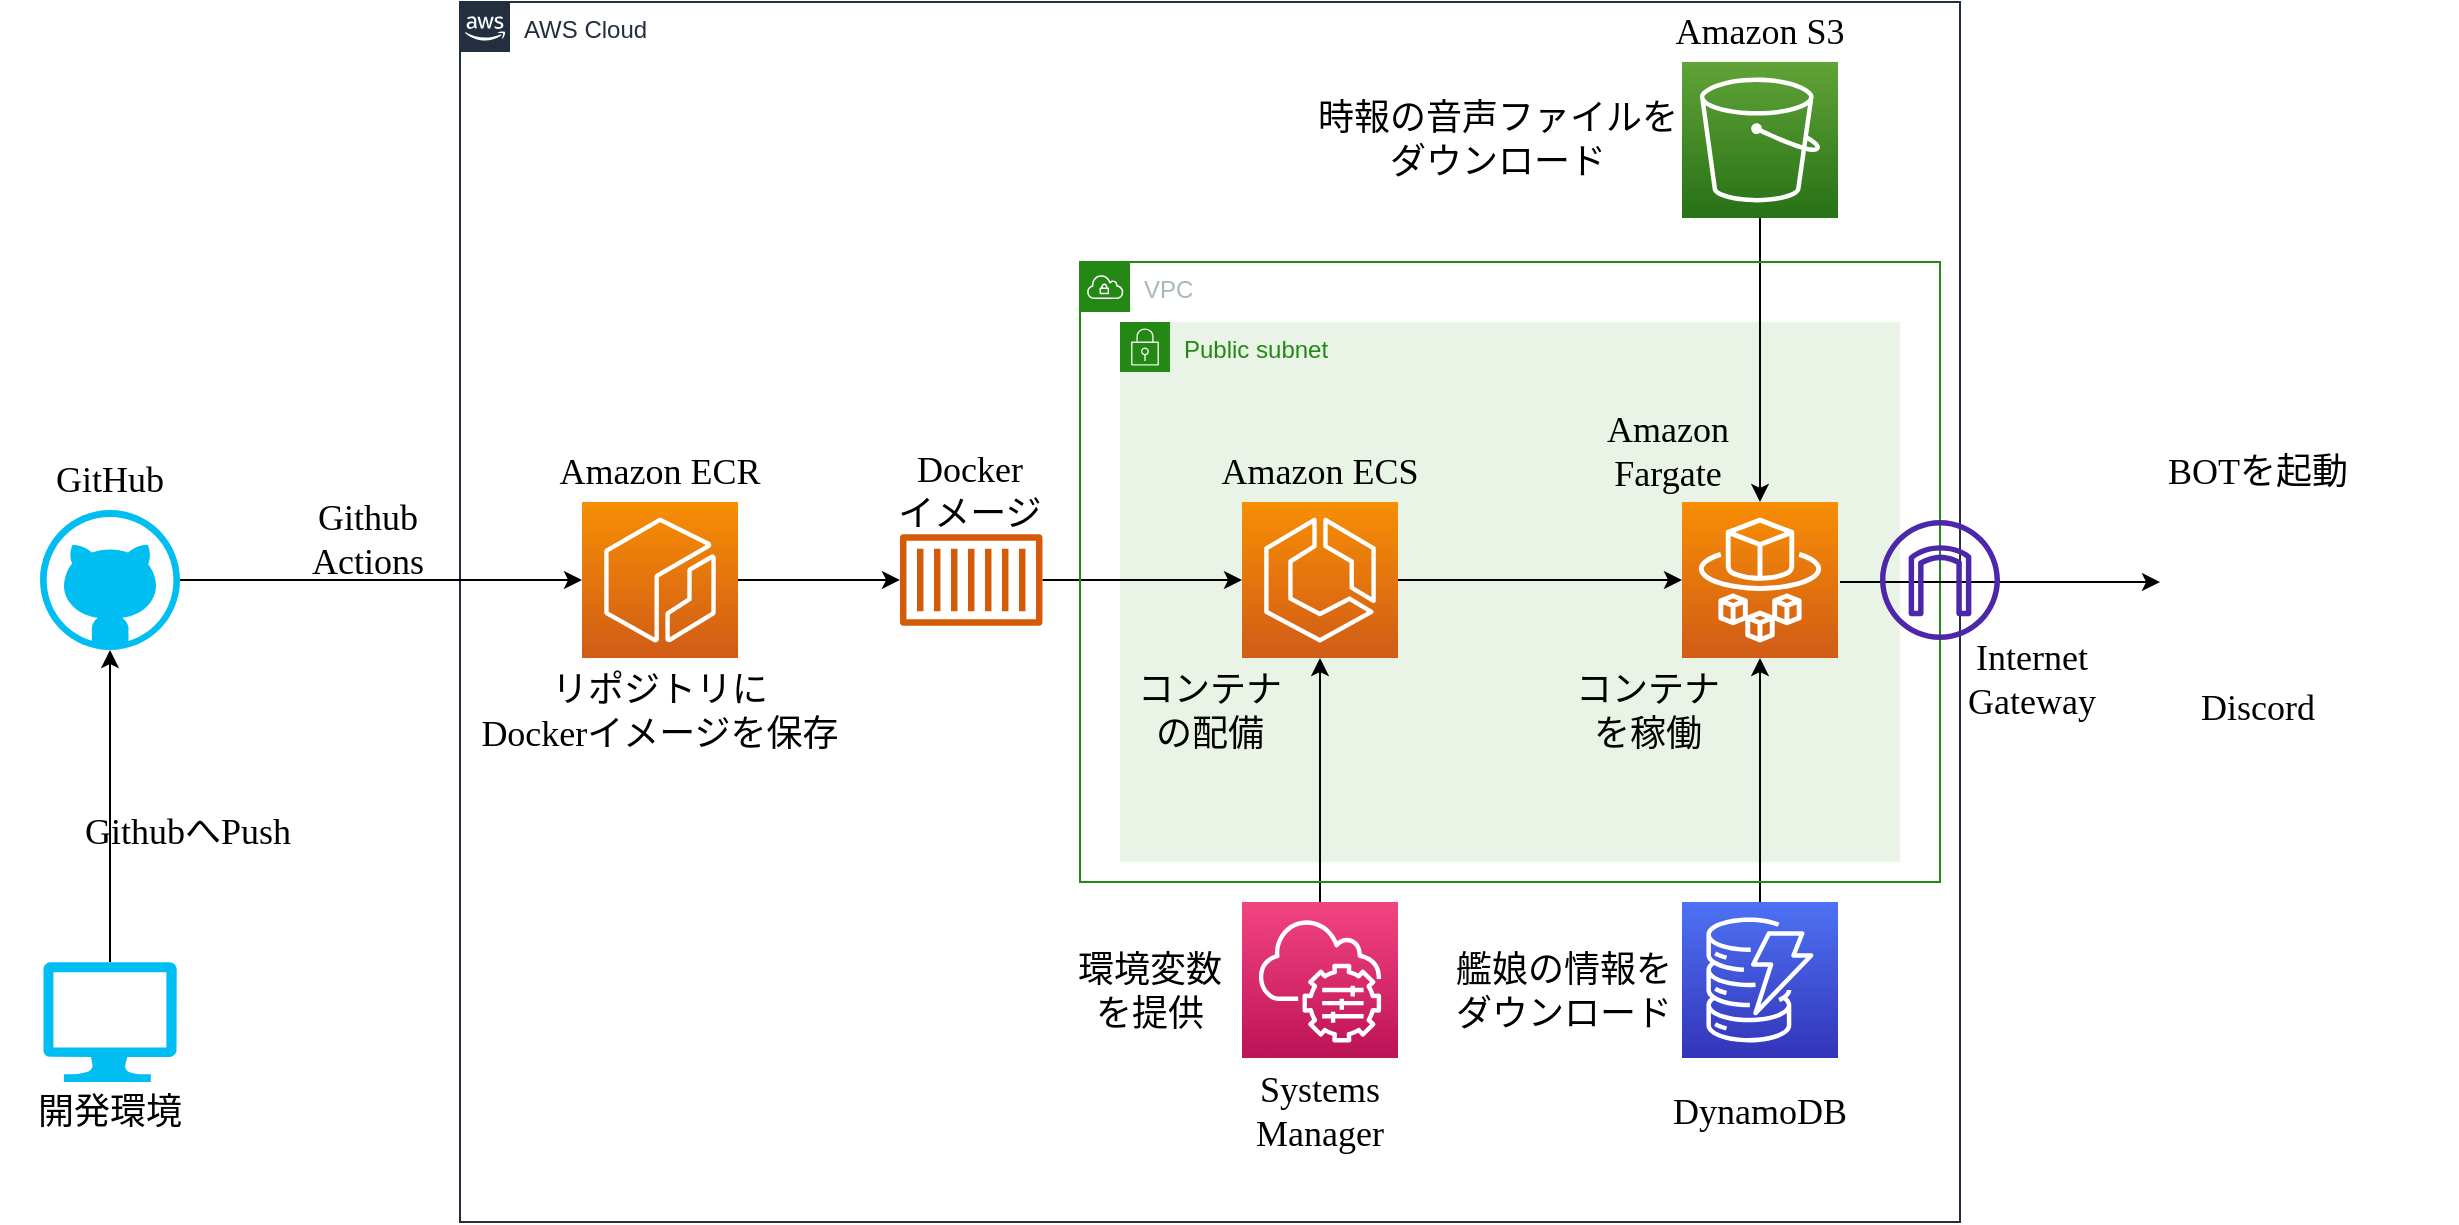 <mxfile version="21.1.2" type="github">
  <diagram name="ページ1" id="lORX7LnmOU-Tjzqnr_Cn">
    <mxGraphModel dx="1961" dy="1135" grid="1" gridSize="10" guides="1" tooltips="1" connect="1" arrows="1" fold="1" page="1" pageScale="1" pageWidth="827" pageHeight="1169" math="0" shadow="0">
      <root>
        <mxCell id="0" />
        <mxCell id="1" parent="0" />
        <mxCell id="Re-3f0zYMYIJ6TPpwX2J-1" value="Public subnet" style="points=[[0,0],[0.25,0],[0.5,0],[0.75,0],[1,0],[1,0.25],[1,0.5],[1,0.75],[1,1],[0.75,1],[0.5,1],[0.25,1],[0,1],[0,0.75],[0,0.5],[0,0.25]];outlineConnect=0;gradientColor=none;html=1;whiteSpace=wrap;fontSize=12;fontStyle=0;container=1;pointerEvents=0;collapsible=0;recursiveResize=0;shape=mxgraph.aws4.group;grIcon=mxgraph.aws4.group_security_group;grStroke=0;strokeColor=#248814;fillColor=#E9F3E6;verticalAlign=top;align=left;spacingLeft=30;fontColor=#248814;dashed=0;" vertex="1" parent="1">
          <mxGeometry x="730" y="440" width="390" height="270" as="geometry" />
        </mxCell>
        <mxCell id="IowvCCKO8djH2YIr_tiV-1" value="AWS Cloud" style="points=[[0,0],[0.25,0],[0.5,0],[0.75,0],[1,0],[1,0.25],[1,0.5],[1,0.75],[1,1],[0.75,1],[0.5,1],[0.25,1],[0,1],[0,0.75],[0,0.5],[0,0.25]];outlineConnect=0;gradientColor=none;html=1;whiteSpace=wrap;fontSize=12;fontStyle=0;container=1;pointerEvents=0;collapsible=0;recursiveResize=0;shape=mxgraph.aws4.group;grIcon=mxgraph.aws4.group_aws_cloud_alt;strokeColor=#232F3E;fillColor=none;verticalAlign=top;align=left;spacingLeft=30;fontColor=#232F3E;dashed=0;" parent="1" vertex="1">
          <mxGeometry x="400" y="280" width="750" height="610" as="geometry" />
        </mxCell>
        <mxCell id="IowvCCKO8djH2YIr_tiV-19" value="" style="edgeStyle=orthogonalEdgeStyle;rounded=0;orthogonalLoop=1;jettySize=auto;html=1;" parent="IowvCCKO8djH2YIr_tiV-1" source="IowvCCKO8djH2YIr_tiV-6" target="IowvCCKO8djH2YIr_tiV-7" edge="1">
          <mxGeometry relative="1" as="geometry">
            <mxPoint x="165" y="289" as="targetPoint" />
          </mxGeometry>
        </mxCell>
        <mxCell id="IowvCCKO8djH2YIr_tiV-4" value="" style="sketch=0;points=[[0,0,0],[0.25,0,0],[0.5,0,0],[0.75,0,0],[1,0,0],[0,1,0],[0.25,1,0],[0.5,1,0],[0.75,1,0],[1,1,0],[0,0.25,0],[0,0.5,0],[0,0.75,0],[1,0.25,0],[1,0.5,0],[1,0.75,0]];outlineConnect=0;fontColor=#232F3E;gradientColor=#F78E04;gradientDirection=north;fillColor=#D05C17;strokeColor=#ffffff;dashed=0;verticalLabelPosition=bottom;verticalAlign=top;align=center;html=1;fontSize=12;fontStyle=0;aspect=fixed;shape=mxgraph.aws4.resourceIcon;resIcon=mxgraph.aws4.ecr;" parent="IowvCCKO8djH2YIr_tiV-1" vertex="1">
          <mxGeometry x="61" y="250" width="78" height="78" as="geometry" />
        </mxCell>
        <mxCell id="IowvCCKO8djH2YIr_tiV-5" value="" style="sketch=0;points=[[0,0,0],[0.25,0,0],[0.5,0,0],[0.75,0,0],[1,0,0],[0,1,0],[0.25,1,0],[0.5,1,0],[0.75,1,0],[1,1,0],[0,0.25,0],[0,0.5,0],[0,0.75,0],[1,0.25,0],[1,0.5,0],[1,0.75,0]];outlineConnect=0;fontColor=#232F3E;gradientColor=#F78E04;gradientDirection=north;fillColor=#D05C17;strokeColor=#ffffff;dashed=0;verticalLabelPosition=bottom;verticalAlign=top;align=center;html=1;fontSize=12;fontStyle=0;aspect=fixed;shape=mxgraph.aws4.resourceIcon;resIcon=mxgraph.aws4.fargate;" parent="IowvCCKO8djH2YIr_tiV-1" vertex="1">
          <mxGeometry x="611" y="250" width="78" height="78" as="geometry" />
        </mxCell>
        <mxCell id="IowvCCKO8djH2YIr_tiV-7" value="" style="sketch=0;points=[[0,0,0],[0.25,0,0],[0.5,0,0],[0.75,0,0],[1,0,0],[0,1,0],[0.25,1,0],[0.5,1,0],[0.75,1,0],[1,1,0],[0,0.25,0],[0,0.5,0],[0,0.75,0],[1,0.25,0],[1,0.5,0],[1,0.75,0]];outlineConnect=0;fontColor=#232F3E;gradientColor=#F78E04;gradientDirection=north;fillColor=#D05C17;strokeColor=#ffffff;dashed=0;verticalLabelPosition=bottom;verticalAlign=top;align=center;html=1;fontSize=12;fontStyle=0;aspect=fixed;shape=mxgraph.aws4.resourceIcon;resIcon=mxgraph.aws4.ecs;" parent="IowvCCKO8djH2YIr_tiV-1" vertex="1">
          <mxGeometry x="391" y="250" width="78" height="78" as="geometry" />
        </mxCell>
        <mxCell id="IowvCCKO8djH2YIr_tiV-9" value="" style="sketch=0;points=[[0,0,0],[0.25,0,0],[0.5,0,0],[0.75,0,0],[1,0,0],[0,1,0],[0.25,1,0],[0.5,1,0],[0.75,1,0],[1,1,0],[0,0.25,0],[0,0.5,0],[0,0.75,0],[1,0.25,0],[1,0.5,0],[1,0.75,0]];outlineConnect=0;fontColor=#232F3E;gradientColor=#60A337;gradientDirection=north;fillColor=#277116;strokeColor=#ffffff;dashed=0;verticalLabelPosition=bottom;verticalAlign=top;align=center;html=1;fontSize=12;fontStyle=0;aspect=fixed;shape=mxgraph.aws4.resourceIcon;resIcon=mxgraph.aws4.s3;" parent="IowvCCKO8djH2YIr_tiV-1" vertex="1">
          <mxGeometry x="611" y="30" width="78" height="78" as="geometry" />
        </mxCell>
        <mxCell id="IowvCCKO8djH2YIr_tiV-8" value="" style="sketch=0;points=[[0,0,0],[0.25,0,0],[0.5,0,0],[0.75,0,0],[1,0,0],[0,1,0],[0.25,1,0],[0.5,1,0],[0.75,1,0],[1,1,0],[0,0.25,0],[0,0.5,0],[0,0.75,0],[1,0.25,0],[1,0.5,0],[1,0.75,0]];outlineConnect=0;fontColor=#232F3E;gradientColor=#4D72F3;gradientDirection=north;fillColor=#3334B9;strokeColor=#ffffff;dashed=0;verticalLabelPosition=bottom;verticalAlign=top;align=center;html=1;fontSize=12;fontStyle=0;aspect=fixed;shape=mxgraph.aws4.resourceIcon;resIcon=mxgraph.aws4.dynamodb;" parent="IowvCCKO8djH2YIr_tiV-1" vertex="1">
          <mxGeometry x="611" y="450" width="78" height="78" as="geometry" />
        </mxCell>
        <mxCell id="IowvCCKO8djH2YIr_tiV-20" value="" style="edgeStyle=orthogonalEdgeStyle;rounded=0;orthogonalLoop=1;jettySize=auto;html=1;entryX=0;entryY=0.5;entryDx=0;entryDy=0;entryPerimeter=0;exitX=1;exitY=0.5;exitDx=0;exitDy=0;exitPerimeter=0;" parent="IowvCCKO8djH2YIr_tiV-1" source="IowvCCKO8djH2YIr_tiV-7" target="IowvCCKO8djH2YIr_tiV-5" edge="1">
          <mxGeometry relative="1" as="geometry">
            <mxPoint x="96" y="299" as="sourcePoint" />
            <mxPoint x="401" y="299" as="targetPoint" />
          </mxGeometry>
        </mxCell>
        <mxCell id="IowvCCKO8djH2YIr_tiV-21" value="" style="edgeStyle=orthogonalEdgeStyle;rounded=0;orthogonalLoop=1;jettySize=auto;html=1;exitX=0.5;exitY=1;exitDx=0;exitDy=0;exitPerimeter=0;entryX=0.5;entryY=0;entryDx=0;entryDy=0;entryPerimeter=0;" parent="IowvCCKO8djH2YIr_tiV-1" source="IowvCCKO8djH2YIr_tiV-9" target="IowvCCKO8djH2YIr_tiV-5" edge="1">
          <mxGeometry relative="1" as="geometry">
            <mxPoint x="621" y="299" as="sourcePoint" />
            <mxPoint x="479" y="299" as="targetPoint" />
          </mxGeometry>
        </mxCell>
        <mxCell id="IowvCCKO8djH2YIr_tiV-22" value="" style="edgeStyle=orthogonalEdgeStyle;rounded=0;orthogonalLoop=1;jettySize=auto;html=1;exitX=0.5;exitY=0;exitDx=0;exitDy=0;exitPerimeter=0;entryX=0.5;entryY=1;entryDx=0;entryDy=0;entryPerimeter=0;" parent="IowvCCKO8djH2YIr_tiV-1" source="IowvCCKO8djH2YIr_tiV-8" target="IowvCCKO8djH2YIr_tiV-5" edge="1">
          <mxGeometry relative="1" as="geometry">
            <mxPoint x="489" y="309" as="sourcePoint" />
            <mxPoint x="631" y="309" as="targetPoint" />
          </mxGeometry>
        </mxCell>
        <mxCell id="IowvCCKO8djH2YIr_tiV-26" value="" style="edgeStyle=orthogonalEdgeStyle;rounded=0;orthogonalLoop=1;jettySize=auto;html=1;" parent="IowvCCKO8djH2YIr_tiV-1" source="IowvCCKO8djH2YIr_tiV-4" target="IowvCCKO8djH2YIr_tiV-6" edge="1">
          <mxGeometry relative="1" as="geometry">
            <mxPoint x="539" y="569" as="sourcePoint" />
            <mxPoint x="791" y="569" as="targetPoint" />
          </mxGeometry>
        </mxCell>
        <mxCell id="IowvCCKO8djH2YIr_tiV-6" value="" style="sketch=0;outlineConnect=0;fontColor=#232F3E;gradientColor=none;fillColor=#D45B07;strokeColor=none;dashed=0;verticalLabelPosition=bottom;verticalAlign=top;align=center;html=1;fontSize=12;fontStyle=0;aspect=fixed;pointerEvents=1;shape=mxgraph.aws4.container_1;" parent="IowvCCKO8djH2YIr_tiV-1" vertex="1">
          <mxGeometry x="220" y="266" width="71.23" height="46" as="geometry" />
        </mxCell>
        <mxCell id="oix-K0PRmLCJcl5rSs2R-1" value="" style="sketch=0;points=[[0,0,0],[0.25,0,0],[0.5,0,0],[0.75,0,0],[1,0,0],[0,1,0],[0.25,1,0],[0.5,1,0],[0.75,1,0],[1,1,0],[0,0.25,0],[0,0.5,0],[0,0.75,0],[1,0.25,0],[1,0.5,0],[1,0.75,0]];points=[[0,0,0],[0.25,0,0],[0.5,0,0],[0.75,0,0],[1,0,0],[0,1,0],[0.25,1,0],[0.5,1,0],[0.75,1,0],[1,1,0],[0,0.25,0],[0,0.5,0],[0,0.75,0],[1,0.25,0],[1,0.5,0],[1,0.75,0]];outlineConnect=0;fontColor=#232F3E;gradientColor=#F34482;gradientDirection=north;fillColor=#BC1356;strokeColor=#ffffff;dashed=0;verticalLabelPosition=bottom;verticalAlign=top;align=center;html=1;fontSize=12;fontStyle=0;aspect=fixed;shape=mxgraph.aws4.resourceIcon;resIcon=mxgraph.aws4.systems_manager;" parent="IowvCCKO8djH2YIr_tiV-1" vertex="1">
          <mxGeometry x="391" y="450" width="78" height="78" as="geometry" />
        </mxCell>
        <mxCell id="oix-K0PRmLCJcl5rSs2R-2" value="" style="edgeStyle=orthogonalEdgeStyle;rounded=0;orthogonalLoop=1;jettySize=auto;html=1;entryX=0.5;entryY=1;entryDx=0;entryDy=0;entryPerimeter=0;exitX=0.5;exitY=0;exitDx=0;exitDy=0;exitPerimeter=0;" parent="IowvCCKO8djH2YIr_tiV-1" source="oix-K0PRmLCJcl5rSs2R-1" target="IowvCCKO8djH2YIr_tiV-7" edge="1">
          <mxGeometry relative="1" as="geometry">
            <mxPoint x="401" y="410" as="targetPoint" />
            <mxPoint x="301" y="410" as="sourcePoint" />
          </mxGeometry>
        </mxCell>
        <mxCell id="oix-K0PRmLCJcl5rSs2R-7" value="Amazon ECR" style="text;html=1;strokeColor=none;fillColor=none;align=center;verticalAlign=middle;whiteSpace=wrap;rounded=0;fontFamily=Kosugi;fontSource=https%3A%2F%2Ffonts.googleapis.com%2Fcss%3Ffamily%3DKosugi;fontSize=18;" parent="IowvCCKO8djH2YIr_tiV-1" vertex="1">
          <mxGeometry x="45.84" y="220" width="108.33" height="30" as="geometry" />
        </mxCell>
        <mxCell id="oix-K0PRmLCJcl5rSs2R-9" value="Amazon ECS" style="text;html=1;strokeColor=none;fillColor=none;align=center;verticalAlign=middle;whiteSpace=wrap;rounded=0;fontFamily=Kosugi;fontSource=https%3A%2F%2Ffonts.googleapis.com%2Fcss%3Ffamily%3DKosugi;fontSize=18;" parent="IowvCCKO8djH2YIr_tiV-1" vertex="1">
          <mxGeometry x="375.83" y="220" width="108.33" height="30" as="geometry" />
        </mxCell>
        <mxCell id="oix-K0PRmLCJcl5rSs2R-10" value="Amazon S3" style="text;html=1;strokeColor=none;fillColor=none;align=center;verticalAlign=middle;whiteSpace=wrap;rounded=0;fontFamily=Kosugi;fontSource=https%3A%2F%2Ffonts.googleapis.com%2Fcss%3Ffamily%3DKosugi;fontSize=18;" parent="IowvCCKO8djH2YIr_tiV-1" vertex="1">
          <mxGeometry x="595.83" width="108.33" height="30" as="geometry" />
        </mxCell>
        <mxCell id="oix-K0PRmLCJcl5rSs2R-11" value="Amazon Fargate" style="text;html=1;strokeColor=none;fillColor=none;align=center;verticalAlign=middle;whiteSpace=wrap;rounded=0;fontFamily=Kosugi;fontSource=https%3A%2F%2Ffonts.googleapis.com%2Fcss%3Ffamily%3DKosugi;fontSize=18;" parent="IowvCCKO8djH2YIr_tiV-1" vertex="1">
          <mxGeometry x="550" y="210" width="108.33" height="30" as="geometry" />
        </mxCell>
        <mxCell id="oix-K0PRmLCJcl5rSs2R-12" value="Systems&lt;br&gt;Manager" style="text;html=1;strokeColor=none;fillColor=none;align=center;verticalAlign=middle;whiteSpace=wrap;rounded=0;fontFamily=Kosugi;fontSource=https%3A%2F%2Ffonts.googleapis.com%2Fcss%3Ffamily%3DKosugi;fontSize=18;" parent="IowvCCKO8djH2YIr_tiV-1" vertex="1">
          <mxGeometry x="375.83" y="540" width="108.33" height="30" as="geometry" />
        </mxCell>
        <mxCell id="oix-K0PRmLCJcl5rSs2R-13" value="DynamoDB" style="text;html=1;strokeColor=none;fillColor=none;align=center;verticalAlign=middle;whiteSpace=wrap;rounded=0;fontFamily=Kosugi;fontSource=https%3A%2F%2Ffonts.googleapis.com%2Fcss%3Ffamily%3DKosugi;fontSize=18;" parent="IowvCCKO8djH2YIr_tiV-1" vertex="1">
          <mxGeometry x="595.83" y="540" width="108.33" height="30" as="geometry" />
        </mxCell>
        <mxCell id="oix-K0PRmLCJcl5rSs2R-15" value="Docker&lt;br&gt;イメージ" style="text;html=1;strokeColor=none;fillColor=none;align=center;verticalAlign=middle;whiteSpace=wrap;rounded=0;fontFamily=Kosugi;fontSource=https%3A%2F%2Ffonts.googleapis.com%2Fcss%3Ffamily%3DKosugi;fontSize=18;" parent="IowvCCKO8djH2YIr_tiV-1" vertex="1">
          <mxGeometry x="201.45" y="230" width="108.33" height="30" as="geometry" />
        </mxCell>
        <mxCell id="oix-K0PRmLCJcl5rSs2R-58" value="リポジトリに&lt;br&gt;Dockerイメージを保存" style="text;html=1;strokeColor=none;fillColor=none;align=center;verticalAlign=middle;whiteSpace=wrap;rounded=0;fontFamily=Kosugi;fontSource=https%3A%2F%2Ffonts.googleapis.com%2Fcss%3Ffamily%3DKosugi;fontSize=18;" parent="IowvCCKO8djH2YIr_tiV-1" vertex="1">
          <mxGeometry x="-50" y="340" width="300" height="30" as="geometry" />
        </mxCell>
        <mxCell id="oix-K0PRmLCJcl5rSs2R-125" value="コンテナ&lt;br&gt;の配備" style="text;html=1;strokeColor=none;fillColor=none;align=center;verticalAlign=middle;whiteSpace=wrap;rounded=0;fontFamily=Kosugi;fontSource=https%3A%2F%2Ffonts.googleapis.com%2Fcss%3Ffamily%3DKosugi;fontSize=18;" parent="IowvCCKO8djH2YIr_tiV-1" vertex="1">
          <mxGeometry x="320.84" y="340" width="108.33" height="30" as="geometry" />
        </mxCell>
        <mxCell id="oix-K0PRmLCJcl5rSs2R-126" value="環境変数&lt;br&gt;を提供" style="text;html=1;strokeColor=none;fillColor=none;align=center;verticalAlign=middle;whiteSpace=wrap;rounded=0;fontFamily=Kosugi;fontSource=https%3A%2F%2Ffonts.googleapis.com%2Fcss%3Ffamily%3DKosugi;fontSize=18;" parent="IowvCCKO8djH2YIr_tiV-1" vertex="1">
          <mxGeometry x="291.23" y="480" width="108.33" height="30" as="geometry" />
        </mxCell>
        <mxCell id="oix-K0PRmLCJcl5rSs2R-127" value="コンテナ&lt;br&gt;を稼働" style="text;html=1;strokeColor=none;fillColor=none;align=center;verticalAlign=middle;whiteSpace=wrap;rounded=0;fontFamily=Kosugi;fontSource=https%3A%2F%2Ffonts.googleapis.com%2Fcss%3Ffamily%3DKosugi;fontSize=18;" parent="IowvCCKO8djH2YIr_tiV-1" vertex="1">
          <mxGeometry x="540" y="340" width="108.33" height="30" as="geometry" />
        </mxCell>
        <mxCell id="oix-K0PRmLCJcl5rSs2R-128" value="時報の音声ファイルをダウンロード" style="text;html=1;strokeColor=none;fillColor=none;align=center;verticalAlign=middle;whiteSpace=wrap;rounded=0;fontFamily=Kosugi;fontSource=https%3A%2F%2Ffonts.googleapis.com%2Fcss%3Ffamily%3DKosugi;fontSize=18;" parent="IowvCCKO8djH2YIr_tiV-1" vertex="1">
          <mxGeometry x="420" y="54" width="198.33" height="30" as="geometry" />
        </mxCell>
        <mxCell id="oix-K0PRmLCJcl5rSs2R-129" value="艦娘の情報をダウンロード" style="text;html=1;strokeColor=none;fillColor=none;align=center;verticalAlign=middle;whiteSpace=wrap;rounded=0;fontFamily=Kosugi;fontSource=https%3A%2F%2Ffonts.googleapis.com%2Fcss%3Ffamily%3DKosugi;fontSize=18;" parent="IowvCCKO8djH2YIr_tiV-1" vertex="1">
          <mxGeometry x="492.67" y="480" width="118.33" height="30" as="geometry" />
        </mxCell>
        <mxCell id="Re-3f0zYMYIJ6TPpwX2J-3" value="VPC" style="points=[[0,0],[0.25,0],[0.5,0],[0.75,0],[1,0],[1,0.25],[1,0.5],[1,0.75],[1,1],[0.75,1],[0.5,1],[0.25,1],[0,1],[0,0.75],[0,0.5],[0,0.25]];outlineConnect=0;gradientColor=none;html=1;whiteSpace=wrap;fontSize=12;fontStyle=0;container=1;pointerEvents=0;collapsible=0;recursiveResize=0;shape=mxgraph.aws4.group;grIcon=mxgraph.aws4.group_vpc;strokeColor=#248814;fillColor=none;verticalAlign=top;align=left;spacingLeft=30;fontColor=#AAB7B8;dashed=0;" vertex="1" parent="IowvCCKO8djH2YIr_tiV-1">
          <mxGeometry x="310.01" y="130" width="429.99" height="310" as="geometry" />
        </mxCell>
        <mxCell id="IowvCCKO8djH2YIr_tiV-16" style="edgeStyle=orthogonalEdgeStyle;rounded=0;orthogonalLoop=1;jettySize=auto;html=1;exitX=1;exitY=0.5;exitDx=0;exitDy=0;exitPerimeter=0;" parent="1" source="IowvCCKO8djH2YIr_tiV-10" target="IowvCCKO8djH2YIr_tiV-4" edge="1">
          <mxGeometry relative="1" as="geometry" />
        </mxCell>
        <mxCell id="IowvCCKO8djH2YIr_tiV-10" value="" style="verticalLabelPosition=bottom;html=1;verticalAlign=top;align=center;strokeColor=none;fillColor=#00BEF2;shape=mxgraph.azure.github_code;pointerEvents=1;" parent="1" vertex="1">
          <mxGeometry x="190" y="534" width="70" height="70" as="geometry" />
        </mxCell>
        <mxCell id="IowvCCKO8djH2YIr_tiV-14" style="edgeStyle=orthogonalEdgeStyle;rounded=0;orthogonalLoop=1;jettySize=auto;html=1;exitX=0.5;exitY=0;exitDx=0;exitDy=0;exitPerimeter=0;" parent="1" source="IowvCCKO8djH2YIr_tiV-12" target="IowvCCKO8djH2YIr_tiV-10" edge="1">
          <mxGeometry relative="1" as="geometry" />
        </mxCell>
        <mxCell id="IowvCCKO8djH2YIr_tiV-12" value="" style="verticalLabelPosition=bottom;html=1;verticalAlign=top;align=center;strokeColor=none;fillColor=#00BEF2;shape=mxgraph.azure.computer;pointerEvents=1;" parent="1" vertex="1">
          <mxGeometry x="191.67" y="760" width="66.67" height="60" as="geometry" />
        </mxCell>
        <mxCell id="IowvCCKO8djH2YIr_tiV-23" value="" style="shape=image;html=1;verticalAlign=top;verticalLabelPosition=bottom;labelBackgroundColor=#ffffff;imageAspect=0;aspect=fixed;image=https://cdn1.iconfinder.com/data/icons/unicons-line-vol-3/24/discord-128.png" parent="1" vertex="1">
          <mxGeometry x="1250" y="520" width="98" height="98" as="geometry" />
        </mxCell>
        <mxCell id="IowvCCKO8djH2YIr_tiV-24" value="" style="edgeStyle=orthogonalEdgeStyle;rounded=0;orthogonalLoop=1;jettySize=auto;html=1;" parent="1" edge="1">
          <mxGeometry relative="1" as="geometry">
            <mxPoint x="1090" y="570" as="sourcePoint" />
            <mxPoint x="1250" y="570" as="targetPoint" />
          </mxGeometry>
        </mxCell>
        <mxCell id="oix-K0PRmLCJcl5rSs2R-4" value="開発環境" style="text;html=1;strokeColor=none;fillColor=none;align=center;verticalAlign=middle;whiteSpace=wrap;rounded=0;fontFamily=Kosugi;fontSource=https%3A%2F%2Ffonts.googleapis.com%2Fcss%3Ffamily%3DKosugi;fontSize=18;" parent="1" vertex="1">
          <mxGeometry x="170.84" y="820" width="108.33" height="30" as="geometry" />
        </mxCell>
        <mxCell id="oix-K0PRmLCJcl5rSs2R-5" value="GithubへPush" style="text;html=1;strokeColor=none;fillColor=none;align=center;verticalAlign=middle;whiteSpace=wrap;rounded=0;fontFamily=Kosugi;fontSource=https%3A%2F%2Ffonts.googleapis.com%2Fcss%3Ffamily%3DKosugi;fontSize=18;" parent="1" vertex="1">
          <mxGeometry x="210.0" y="680" width="108.33" height="30" as="geometry" />
        </mxCell>
        <mxCell id="oix-K0PRmLCJcl5rSs2R-6" value="Github&lt;br&gt;Actions" style="text;html=1;strokeColor=none;fillColor=none;align=center;verticalAlign=middle;whiteSpace=wrap;rounded=0;fontFamily=Kosugi;fontSource=https%3A%2F%2Ffonts.googleapis.com%2Fcss%3Ffamily%3DKosugi;fontSize=18;" parent="1" vertex="1">
          <mxGeometry x="300" y="534" width="108.33" height="30" as="geometry" />
        </mxCell>
        <mxCell id="oix-K0PRmLCJcl5rSs2R-8" value="GitHub" style="text;html=1;strokeColor=none;fillColor=none;align=center;verticalAlign=middle;whiteSpace=wrap;rounded=0;fontFamily=Kosugi;fontSource=https%3A%2F%2Ffonts.googleapis.com%2Fcss%3Ffamily%3DKosugi;fontSize=18;" parent="1" vertex="1">
          <mxGeometry x="170.84" y="504" width="108.33" height="30" as="geometry" />
        </mxCell>
        <mxCell id="oix-K0PRmLCJcl5rSs2R-14" value="Discord" style="text;html=1;strokeColor=none;fillColor=none;align=center;verticalAlign=middle;whiteSpace=wrap;rounded=0;fontFamily=Kosugi;fontSource=https%3A%2F%2Ffonts.googleapis.com%2Fcss%3Ffamily%3DKosugi;fontSize=18;" parent="1" vertex="1">
          <mxGeometry x="1244.84" y="618" width="108.33" height="30" as="geometry" />
        </mxCell>
        <mxCell id="oix-K0PRmLCJcl5rSs2R-157" value="BOTを起動" style="text;html=1;strokeColor=none;fillColor=none;align=center;verticalAlign=middle;whiteSpace=wrap;rounded=0;fontFamily=Kosugi;fontSource=https%3A%2F%2Ffonts.googleapis.com%2Fcss%3Ffamily%3DKosugi;fontSize=18;" parent="1" vertex="1">
          <mxGeometry x="1199.83" y="500" width="198.33" height="30" as="geometry" />
        </mxCell>
        <mxCell id="Re-3f0zYMYIJ6TPpwX2J-5" value="" style="sketch=0;outlineConnect=0;fontColor=#232F3E;gradientColor=none;fillColor=#4D27AA;strokeColor=none;dashed=0;verticalLabelPosition=bottom;verticalAlign=top;align=center;html=1;fontSize=12;fontStyle=0;aspect=fixed;pointerEvents=1;shape=mxgraph.aws4.internet_gateway;" vertex="1" parent="1">
          <mxGeometry x="1110" y="539" width="60" height="60" as="geometry" />
        </mxCell>
        <mxCell id="Re-3f0zYMYIJ6TPpwX2J-6" value="Internet&lt;br&gt;Gateway" style="text;html=1;strokeColor=none;fillColor=none;align=center;verticalAlign=middle;whiteSpace=wrap;rounded=0;fontFamily=Kosugi;fontSource=https%3A%2F%2Ffonts.googleapis.com%2Fcss%3Ffamily%3DKosugi;fontSize=18;" vertex="1" parent="1">
          <mxGeometry x="1132" y="604" width="108.33" height="30" as="geometry" />
        </mxCell>
      </root>
    </mxGraphModel>
  </diagram>
</mxfile>

